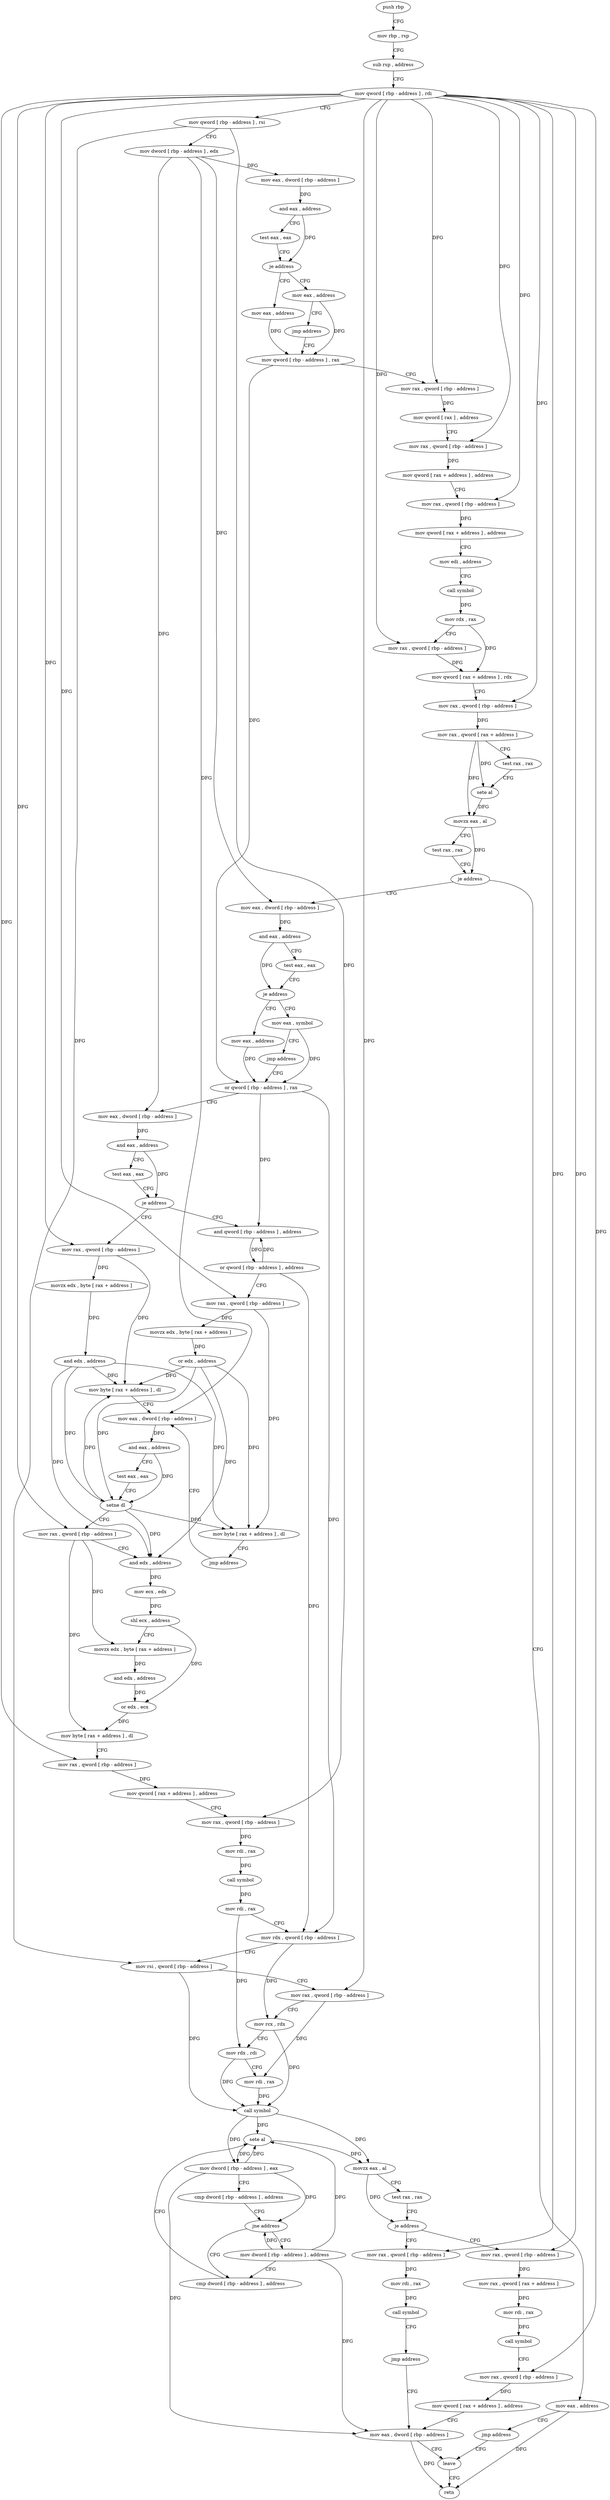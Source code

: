 digraph "func" {
"4386378" [label = "push rbp" ]
"4386379" [label = "mov rbp , rsp" ]
"4386382" [label = "sub rsp , address" ]
"4386386" [label = "mov qword [ rbp - address ] , rdi" ]
"4386390" [label = "mov qword [ rbp - address ] , rsi" ]
"4386394" [label = "mov dword [ rbp - address ] , edx" ]
"4386397" [label = "mov eax , dword [ rbp - address ]" ]
"4386400" [label = "and eax , address" ]
"4386403" [label = "test eax , eax" ]
"4386405" [label = "je address" ]
"4386414" [label = "mov eax , address" ]
"4386407" [label = "mov eax , address" ]
"4386419" [label = "mov qword [ rbp - address ] , rax" ]
"4386412" [label = "jmp address" ]
"4386511" [label = "mov eax , dword [ rbp - address ]" ]
"4386514" [label = "and eax , address" ]
"4386517" [label = "test eax , eax" ]
"4386519" [label = "je address" ]
"4386528" [label = "mov eax , address" ]
"4386521" [label = "mov eax , symbol" ]
"4386501" [label = "mov eax , address" ]
"4386506" [label = "jmp address" ]
"4386754" [label = "leave" ]
"4386423" [label = "mov rax , qword [ rbp - address ]" ]
"4386427" [label = "mov qword [ rax ] , address" ]
"4386434" [label = "mov rax , qword [ rbp - address ]" ]
"4386438" [label = "mov qword [ rax + address ] , address" ]
"4386446" [label = "mov rax , qword [ rbp - address ]" ]
"4386450" [label = "mov qword [ rax + address ] , address" ]
"4386458" [label = "mov edi , address" ]
"4386463" [label = "call symbol" ]
"4386468" [label = "mov rdx , rax" ]
"4386471" [label = "mov rax , qword [ rbp - address ]" ]
"4386475" [label = "mov qword [ rax + address ] , rdx" ]
"4386479" [label = "mov rax , qword [ rbp - address ]" ]
"4386483" [label = "mov rax , qword [ rax + address ]" ]
"4386487" [label = "test rax , rax" ]
"4386490" [label = "sete al" ]
"4386493" [label = "movzx eax , al" ]
"4386496" [label = "test rax , rax" ]
"4386499" [label = "je address" ]
"4386533" [label = "or qword [ rbp - address ] , rax" ]
"4386526" [label = "jmp address" ]
"4386755" [label = "retn" ]
"4386576" [label = "mov rax , qword [ rbp - address ]" ]
"4386580" [label = "movzx edx , byte [ rax + address ]" ]
"4386584" [label = "and edx , address" ]
"4386587" [label = "mov byte [ rax + address ] , dl" ]
"4386590" [label = "mov eax , dword [ rbp - address ]" ]
"4386547" [label = "and qword [ rbp - address ] , address" ]
"4386552" [label = "or qword [ rbp - address ] , address" ]
"4386560" [label = "mov rax , qword [ rbp - address ]" ]
"4386564" [label = "movzx edx , byte [ rax + address ]" ]
"4386568" [label = "or edx , address" ]
"4386571" [label = "mov byte [ rax + address ] , dl" ]
"4386574" [label = "jmp address" ]
"4386537" [label = "mov eax , dword [ rbp - address ]" ]
"4386540" [label = "and eax , address" ]
"4386543" [label = "test eax , eax" ]
"4386545" [label = "je address" ]
"4386694" [label = "cmp dword [ rbp - address ] , address" ]
"4386698" [label = "sete al" ]
"4386701" [label = "movzx eax , al" ]
"4386704" [label = "test rax , rax" ]
"4386707" [label = "je address" ]
"4386723" [label = "mov rax , qword [ rbp - address ]" ]
"4386709" [label = "mov rax , qword [ rbp - address ]" ]
"4386687" [label = "mov dword [ rbp - address ] , address" ]
"4386593" [label = "and eax , address" ]
"4386596" [label = "test eax , eax" ]
"4386598" [label = "setne dl" ]
"4386601" [label = "mov rax , qword [ rbp - address ]" ]
"4386605" [label = "and edx , address" ]
"4386608" [label = "mov ecx , edx" ]
"4386610" [label = "shl ecx , address" ]
"4386613" [label = "movzx edx , byte [ rax + address ]" ]
"4386617" [label = "and edx , address" ]
"4386620" [label = "or edx , ecx" ]
"4386622" [label = "mov byte [ rax + address ] , dl" ]
"4386625" [label = "mov rax , qword [ rbp - address ]" ]
"4386629" [label = "mov qword [ rax + address ] , address" ]
"4386637" [label = "mov rax , qword [ rbp - address ]" ]
"4386641" [label = "mov rdi , rax" ]
"4386644" [label = "call symbol" ]
"4386649" [label = "mov rdi , rax" ]
"4386652" [label = "mov rdx , qword [ rbp - address ]" ]
"4386656" [label = "mov rsi , qword [ rbp - address ]" ]
"4386660" [label = "mov rax , qword [ rbp - address ]" ]
"4386664" [label = "mov rcx , rdx" ]
"4386667" [label = "mov rdx , rdi" ]
"4386670" [label = "mov rdi , rax" ]
"4386673" [label = "call symbol" ]
"4386678" [label = "mov dword [ rbp - address ] , eax" ]
"4386681" [label = "cmp dword [ rbp - address ] , address" ]
"4386685" [label = "jne address" ]
"4386727" [label = "mov rax , qword [ rax + address ]" ]
"4386731" [label = "mov rdi , rax" ]
"4386734" [label = "call symbol" ]
"4386739" [label = "mov rax , qword [ rbp - address ]" ]
"4386743" [label = "mov qword [ rax + address ] , address" ]
"4386751" [label = "mov eax , dword [ rbp - address ]" ]
"4386713" [label = "mov rdi , rax" ]
"4386716" [label = "call symbol" ]
"4386721" [label = "jmp address" ]
"4386378" -> "4386379" [ label = "CFG" ]
"4386379" -> "4386382" [ label = "CFG" ]
"4386382" -> "4386386" [ label = "CFG" ]
"4386386" -> "4386390" [ label = "CFG" ]
"4386386" -> "4386423" [ label = "DFG" ]
"4386386" -> "4386434" [ label = "DFG" ]
"4386386" -> "4386446" [ label = "DFG" ]
"4386386" -> "4386471" [ label = "DFG" ]
"4386386" -> "4386479" [ label = "DFG" ]
"4386386" -> "4386576" [ label = "DFG" ]
"4386386" -> "4386560" [ label = "DFG" ]
"4386386" -> "4386601" [ label = "DFG" ]
"4386386" -> "4386625" [ label = "DFG" ]
"4386386" -> "4386660" [ label = "DFG" ]
"4386386" -> "4386723" [ label = "DFG" ]
"4386386" -> "4386739" [ label = "DFG" ]
"4386386" -> "4386709" [ label = "DFG" ]
"4386390" -> "4386394" [ label = "CFG" ]
"4386390" -> "4386637" [ label = "DFG" ]
"4386390" -> "4386656" [ label = "DFG" ]
"4386394" -> "4386397" [ label = "DFG" ]
"4386394" -> "4386511" [ label = "DFG" ]
"4386394" -> "4386537" [ label = "DFG" ]
"4386394" -> "4386590" [ label = "DFG" ]
"4386397" -> "4386400" [ label = "DFG" ]
"4386400" -> "4386403" [ label = "CFG" ]
"4386400" -> "4386405" [ label = "DFG" ]
"4386403" -> "4386405" [ label = "CFG" ]
"4386405" -> "4386414" [ label = "CFG" ]
"4386405" -> "4386407" [ label = "CFG" ]
"4386414" -> "4386419" [ label = "DFG" ]
"4386407" -> "4386412" [ label = "CFG" ]
"4386407" -> "4386419" [ label = "DFG" ]
"4386419" -> "4386423" [ label = "CFG" ]
"4386419" -> "4386533" [ label = "DFG" ]
"4386412" -> "4386419" [ label = "CFG" ]
"4386511" -> "4386514" [ label = "DFG" ]
"4386514" -> "4386517" [ label = "CFG" ]
"4386514" -> "4386519" [ label = "DFG" ]
"4386517" -> "4386519" [ label = "CFG" ]
"4386519" -> "4386528" [ label = "CFG" ]
"4386519" -> "4386521" [ label = "CFG" ]
"4386528" -> "4386533" [ label = "DFG" ]
"4386521" -> "4386526" [ label = "CFG" ]
"4386521" -> "4386533" [ label = "DFG" ]
"4386501" -> "4386506" [ label = "CFG" ]
"4386501" -> "4386755" [ label = "DFG" ]
"4386506" -> "4386754" [ label = "CFG" ]
"4386754" -> "4386755" [ label = "CFG" ]
"4386423" -> "4386427" [ label = "DFG" ]
"4386427" -> "4386434" [ label = "CFG" ]
"4386434" -> "4386438" [ label = "DFG" ]
"4386438" -> "4386446" [ label = "CFG" ]
"4386446" -> "4386450" [ label = "DFG" ]
"4386450" -> "4386458" [ label = "CFG" ]
"4386458" -> "4386463" [ label = "CFG" ]
"4386463" -> "4386468" [ label = "DFG" ]
"4386468" -> "4386471" [ label = "CFG" ]
"4386468" -> "4386475" [ label = "DFG" ]
"4386471" -> "4386475" [ label = "DFG" ]
"4386475" -> "4386479" [ label = "CFG" ]
"4386479" -> "4386483" [ label = "DFG" ]
"4386483" -> "4386487" [ label = "CFG" ]
"4386483" -> "4386490" [ label = "DFG" ]
"4386483" -> "4386493" [ label = "DFG" ]
"4386487" -> "4386490" [ label = "CFG" ]
"4386490" -> "4386493" [ label = "DFG" ]
"4386493" -> "4386496" [ label = "CFG" ]
"4386493" -> "4386499" [ label = "DFG" ]
"4386496" -> "4386499" [ label = "CFG" ]
"4386499" -> "4386511" [ label = "CFG" ]
"4386499" -> "4386501" [ label = "CFG" ]
"4386533" -> "4386537" [ label = "CFG" ]
"4386533" -> "4386547" [ label = "DFG" ]
"4386533" -> "4386652" [ label = "DFG" ]
"4386526" -> "4386533" [ label = "CFG" ]
"4386576" -> "4386580" [ label = "DFG" ]
"4386576" -> "4386587" [ label = "DFG" ]
"4386580" -> "4386584" [ label = "DFG" ]
"4386584" -> "4386587" [ label = "DFG" ]
"4386584" -> "4386571" [ label = "DFG" ]
"4386584" -> "4386598" [ label = "DFG" ]
"4386584" -> "4386605" [ label = "DFG" ]
"4386587" -> "4386590" [ label = "CFG" ]
"4386590" -> "4386593" [ label = "DFG" ]
"4386547" -> "4386552" [ label = "DFG" ]
"4386552" -> "4386560" [ label = "CFG" ]
"4386552" -> "4386547" [ label = "DFG" ]
"4386552" -> "4386652" [ label = "DFG" ]
"4386560" -> "4386564" [ label = "DFG" ]
"4386560" -> "4386571" [ label = "DFG" ]
"4386564" -> "4386568" [ label = "DFG" ]
"4386568" -> "4386571" [ label = "DFG" ]
"4386568" -> "4386587" [ label = "DFG" ]
"4386568" -> "4386598" [ label = "DFG" ]
"4386568" -> "4386605" [ label = "DFG" ]
"4386571" -> "4386574" [ label = "CFG" ]
"4386574" -> "4386590" [ label = "CFG" ]
"4386537" -> "4386540" [ label = "DFG" ]
"4386540" -> "4386543" [ label = "CFG" ]
"4386540" -> "4386545" [ label = "DFG" ]
"4386543" -> "4386545" [ label = "CFG" ]
"4386545" -> "4386576" [ label = "CFG" ]
"4386545" -> "4386547" [ label = "CFG" ]
"4386694" -> "4386698" [ label = "CFG" ]
"4386698" -> "4386701" [ label = "DFG" ]
"4386698" -> "4386678" [ label = "DFG" ]
"4386701" -> "4386704" [ label = "CFG" ]
"4386701" -> "4386707" [ label = "DFG" ]
"4386704" -> "4386707" [ label = "CFG" ]
"4386707" -> "4386723" [ label = "CFG" ]
"4386707" -> "4386709" [ label = "CFG" ]
"4386723" -> "4386727" [ label = "DFG" ]
"4386709" -> "4386713" [ label = "DFG" ]
"4386687" -> "4386694" [ label = "CFG" ]
"4386687" -> "4386685" [ label = "DFG" ]
"4386687" -> "4386698" [ label = "DFG" ]
"4386687" -> "4386751" [ label = "DFG" ]
"4386593" -> "4386596" [ label = "CFG" ]
"4386593" -> "4386598" [ label = "DFG" ]
"4386596" -> "4386598" [ label = "CFG" ]
"4386598" -> "4386601" [ label = "CFG" ]
"4386598" -> "4386587" [ label = "DFG" ]
"4386598" -> "4386571" [ label = "DFG" ]
"4386598" -> "4386605" [ label = "DFG" ]
"4386601" -> "4386605" [ label = "CFG" ]
"4386601" -> "4386613" [ label = "DFG" ]
"4386601" -> "4386622" [ label = "DFG" ]
"4386605" -> "4386608" [ label = "DFG" ]
"4386608" -> "4386610" [ label = "DFG" ]
"4386610" -> "4386613" [ label = "CFG" ]
"4386610" -> "4386620" [ label = "DFG" ]
"4386613" -> "4386617" [ label = "DFG" ]
"4386617" -> "4386620" [ label = "DFG" ]
"4386620" -> "4386622" [ label = "DFG" ]
"4386622" -> "4386625" [ label = "CFG" ]
"4386625" -> "4386629" [ label = "DFG" ]
"4386629" -> "4386637" [ label = "CFG" ]
"4386637" -> "4386641" [ label = "DFG" ]
"4386641" -> "4386644" [ label = "DFG" ]
"4386644" -> "4386649" [ label = "DFG" ]
"4386649" -> "4386652" [ label = "CFG" ]
"4386649" -> "4386667" [ label = "DFG" ]
"4386652" -> "4386656" [ label = "CFG" ]
"4386652" -> "4386664" [ label = "DFG" ]
"4386656" -> "4386660" [ label = "CFG" ]
"4386656" -> "4386673" [ label = "DFG" ]
"4386660" -> "4386664" [ label = "CFG" ]
"4386660" -> "4386670" [ label = "DFG" ]
"4386664" -> "4386667" [ label = "CFG" ]
"4386664" -> "4386673" [ label = "DFG" ]
"4386667" -> "4386670" [ label = "CFG" ]
"4386667" -> "4386673" [ label = "DFG" ]
"4386670" -> "4386673" [ label = "DFG" ]
"4386673" -> "4386678" [ label = "DFG" ]
"4386673" -> "4386698" [ label = "DFG" ]
"4386673" -> "4386701" [ label = "DFG" ]
"4386678" -> "4386681" [ label = "CFG" ]
"4386678" -> "4386685" [ label = "DFG" ]
"4386678" -> "4386698" [ label = "DFG" ]
"4386678" -> "4386751" [ label = "DFG" ]
"4386681" -> "4386685" [ label = "CFG" ]
"4386685" -> "4386694" [ label = "CFG" ]
"4386685" -> "4386687" [ label = "CFG" ]
"4386727" -> "4386731" [ label = "DFG" ]
"4386731" -> "4386734" [ label = "DFG" ]
"4386734" -> "4386739" [ label = "CFG" ]
"4386739" -> "4386743" [ label = "DFG" ]
"4386743" -> "4386751" [ label = "CFG" ]
"4386751" -> "4386754" [ label = "CFG" ]
"4386751" -> "4386755" [ label = "DFG" ]
"4386713" -> "4386716" [ label = "DFG" ]
"4386716" -> "4386721" [ label = "CFG" ]
"4386721" -> "4386751" [ label = "CFG" ]
}
